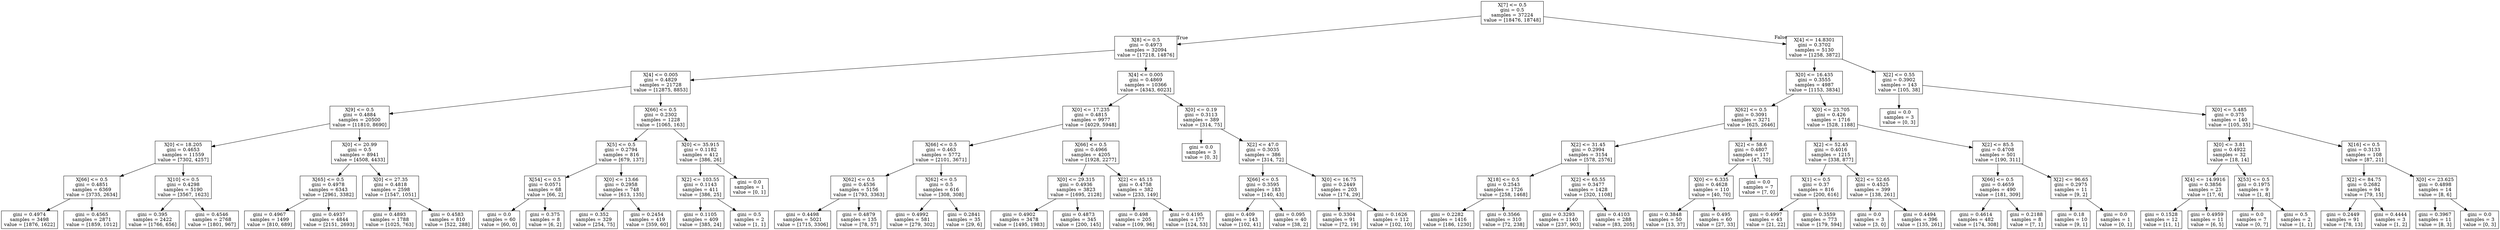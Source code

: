 digraph Tree {
node [shape=box] ;
0 [label="X[7] <= 0.5\ngini = 0.5\nsamples = 37224\nvalue = [18476, 18748]"] ;
1 [label="X[8] <= 0.5\ngini = 0.4973\nsamples = 32094\nvalue = [17218, 14876]"] ;
0 -> 1 [labeldistance=2.5, labelangle=45, headlabel="True"] ;
2 [label="X[4] <= 0.005\ngini = 0.4829\nsamples = 21728\nvalue = [12875, 8853]"] ;
1 -> 2 ;
3 [label="X[9] <= 0.5\ngini = 0.4884\nsamples = 20500\nvalue = [11810, 8690]"] ;
2 -> 3 ;
4 [label="X[0] <= 18.205\ngini = 0.4653\nsamples = 11559\nvalue = [7302, 4257]"] ;
3 -> 4 ;
5 [label="X[66] <= 0.5\ngini = 0.4851\nsamples = 6369\nvalue = [3735, 2634]"] ;
4 -> 5 ;
6 [label="gini = 0.4974\nsamples = 3498\nvalue = [1876, 1622]"] ;
5 -> 6 ;
7 [label="gini = 0.4565\nsamples = 2871\nvalue = [1859, 1012]"] ;
5 -> 7 ;
8 [label="X[10] <= 0.5\ngini = 0.4298\nsamples = 5190\nvalue = [3567, 1623]"] ;
4 -> 8 ;
9 [label="gini = 0.395\nsamples = 2422\nvalue = [1766, 656]"] ;
8 -> 9 ;
10 [label="gini = 0.4546\nsamples = 2768\nvalue = [1801, 967]"] ;
8 -> 10 ;
11 [label="X[0] <= 20.99\ngini = 0.5\nsamples = 8941\nvalue = [4508, 4433]"] ;
3 -> 11 ;
12 [label="X[65] <= 0.5\ngini = 0.4978\nsamples = 6343\nvalue = [2961, 3382]"] ;
11 -> 12 ;
13 [label="gini = 0.4967\nsamples = 1499\nvalue = [810, 689]"] ;
12 -> 13 ;
14 [label="gini = 0.4937\nsamples = 4844\nvalue = [2151, 2693]"] ;
12 -> 14 ;
15 [label="X[0] <= 27.35\ngini = 0.4818\nsamples = 2598\nvalue = [1547, 1051]"] ;
11 -> 15 ;
16 [label="gini = 0.4893\nsamples = 1788\nvalue = [1025, 763]"] ;
15 -> 16 ;
17 [label="gini = 0.4583\nsamples = 810\nvalue = [522, 288]"] ;
15 -> 17 ;
18 [label="X[66] <= 0.5\ngini = 0.2302\nsamples = 1228\nvalue = [1065, 163]"] ;
2 -> 18 ;
19 [label="X[5] <= 0.5\ngini = 0.2794\nsamples = 816\nvalue = [679, 137]"] ;
18 -> 19 ;
20 [label="X[54] <= 0.5\ngini = 0.0571\nsamples = 68\nvalue = [66, 2]"] ;
19 -> 20 ;
21 [label="gini = 0.0\nsamples = 60\nvalue = [60, 0]"] ;
20 -> 21 ;
22 [label="gini = 0.375\nsamples = 8\nvalue = [6, 2]"] ;
20 -> 22 ;
23 [label="X[0] <= 13.66\ngini = 0.2958\nsamples = 748\nvalue = [613, 135]"] ;
19 -> 23 ;
24 [label="gini = 0.352\nsamples = 329\nvalue = [254, 75]"] ;
23 -> 24 ;
25 [label="gini = 0.2454\nsamples = 419\nvalue = [359, 60]"] ;
23 -> 25 ;
26 [label="X[0] <= 35.915\ngini = 0.1182\nsamples = 412\nvalue = [386, 26]"] ;
18 -> 26 ;
27 [label="X[2] <= 103.55\ngini = 0.1143\nsamples = 411\nvalue = [386, 25]"] ;
26 -> 27 ;
28 [label="gini = 0.1105\nsamples = 409\nvalue = [385, 24]"] ;
27 -> 28 ;
29 [label="gini = 0.5\nsamples = 2\nvalue = [1, 1]"] ;
27 -> 29 ;
30 [label="gini = 0.0\nsamples = 1\nvalue = [0, 1]"] ;
26 -> 30 ;
31 [label="X[4] <= 0.005\ngini = 0.4869\nsamples = 10366\nvalue = [4343, 6023]"] ;
1 -> 31 ;
32 [label="X[0] <= 17.235\ngini = 0.4815\nsamples = 9977\nvalue = [4029, 5948]"] ;
31 -> 32 ;
33 [label="X[66] <= 0.5\ngini = 0.463\nsamples = 5772\nvalue = [2101, 3671]"] ;
32 -> 33 ;
34 [label="X[62] <= 0.5\ngini = 0.4536\nsamples = 5156\nvalue = [1793, 3363]"] ;
33 -> 34 ;
35 [label="gini = 0.4498\nsamples = 5021\nvalue = [1715, 3306]"] ;
34 -> 35 ;
36 [label="gini = 0.4879\nsamples = 135\nvalue = [78, 57]"] ;
34 -> 36 ;
37 [label="X[62] <= 0.5\ngini = 0.5\nsamples = 616\nvalue = [308, 308]"] ;
33 -> 37 ;
38 [label="gini = 0.4992\nsamples = 581\nvalue = [279, 302]"] ;
37 -> 38 ;
39 [label="gini = 0.2841\nsamples = 35\nvalue = [29, 6]"] ;
37 -> 39 ;
40 [label="X[66] <= 0.5\ngini = 0.4966\nsamples = 4205\nvalue = [1928, 2277]"] ;
32 -> 40 ;
41 [label="X[0] <= 29.315\ngini = 0.4936\nsamples = 3823\nvalue = [1695, 2128]"] ;
40 -> 41 ;
42 [label="gini = 0.4902\nsamples = 3478\nvalue = [1495, 1983]"] ;
41 -> 42 ;
43 [label="gini = 0.4873\nsamples = 345\nvalue = [200, 145]"] ;
41 -> 43 ;
44 [label="X[2] <= 45.15\ngini = 0.4758\nsamples = 382\nvalue = [233, 149]"] ;
40 -> 44 ;
45 [label="gini = 0.498\nsamples = 205\nvalue = [109, 96]"] ;
44 -> 45 ;
46 [label="gini = 0.4195\nsamples = 177\nvalue = [124, 53]"] ;
44 -> 46 ;
47 [label="X[0] <= 0.19\ngini = 0.3113\nsamples = 389\nvalue = [314, 75]"] ;
31 -> 47 ;
48 [label="gini = 0.0\nsamples = 3\nvalue = [0, 3]"] ;
47 -> 48 ;
49 [label="X[2] <= 47.0\ngini = 0.3035\nsamples = 386\nvalue = [314, 72]"] ;
47 -> 49 ;
50 [label="X[66] <= 0.5\ngini = 0.3595\nsamples = 183\nvalue = [140, 43]"] ;
49 -> 50 ;
51 [label="gini = 0.409\nsamples = 143\nvalue = [102, 41]"] ;
50 -> 51 ;
52 [label="gini = 0.095\nsamples = 40\nvalue = [38, 2]"] ;
50 -> 52 ;
53 [label="X[0] <= 16.75\ngini = 0.2449\nsamples = 203\nvalue = [174, 29]"] ;
49 -> 53 ;
54 [label="gini = 0.3304\nsamples = 91\nvalue = [72, 19]"] ;
53 -> 54 ;
55 [label="gini = 0.1626\nsamples = 112\nvalue = [102, 10]"] ;
53 -> 55 ;
56 [label="X[4] <= 14.8301\ngini = 0.3702\nsamples = 5130\nvalue = [1258, 3872]"] ;
0 -> 56 [labeldistance=2.5, labelangle=-45, headlabel="False"] ;
57 [label="X[0] <= 16.435\ngini = 0.3555\nsamples = 4987\nvalue = [1153, 3834]"] ;
56 -> 57 ;
58 [label="X[62] <= 0.5\ngini = 0.3091\nsamples = 3271\nvalue = [625, 2646]"] ;
57 -> 58 ;
59 [label="X[2] <= 31.45\ngini = 0.2994\nsamples = 3154\nvalue = [578, 2576]"] ;
58 -> 59 ;
60 [label="X[18] <= 0.5\ngini = 0.2543\nsamples = 1726\nvalue = [258, 1468]"] ;
59 -> 60 ;
61 [label="gini = 0.2282\nsamples = 1416\nvalue = [186, 1230]"] ;
60 -> 61 ;
62 [label="gini = 0.3566\nsamples = 310\nvalue = [72, 238]"] ;
60 -> 62 ;
63 [label="X[2] <= 65.55\ngini = 0.3477\nsamples = 1428\nvalue = [320, 1108]"] ;
59 -> 63 ;
64 [label="gini = 0.3293\nsamples = 1140\nvalue = [237, 903]"] ;
63 -> 64 ;
65 [label="gini = 0.4103\nsamples = 288\nvalue = [83, 205]"] ;
63 -> 65 ;
66 [label="X[2] <= 58.6\ngini = 0.4807\nsamples = 117\nvalue = [47, 70]"] ;
58 -> 66 ;
67 [label="X[0] <= 6.335\ngini = 0.4628\nsamples = 110\nvalue = [40, 70]"] ;
66 -> 67 ;
68 [label="gini = 0.3848\nsamples = 50\nvalue = [13, 37]"] ;
67 -> 68 ;
69 [label="gini = 0.495\nsamples = 60\nvalue = [27, 33]"] ;
67 -> 69 ;
70 [label="gini = 0.0\nsamples = 7\nvalue = [7, 0]"] ;
66 -> 70 ;
71 [label="X[0] <= 23.705\ngini = 0.426\nsamples = 1716\nvalue = [528, 1188]"] ;
57 -> 71 ;
72 [label="X[2] <= 52.45\ngini = 0.4016\nsamples = 1215\nvalue = [338, 877]"] ;
71 -> 72 ;
73 [label="X[1] <= 0.5\ngini = 0.37\nsamples = 816\nvalue = [200, 616]"] ;
72 -> 73 ;
74 [label="gini = 0.4997\nsamples = 43\nvalue = [21, 22]"] ;
73 -> 74 ;
75 [label="gini = 0.3559\nsamples = 773\nvalue = [179, 594]"] ;
73 -> 75 ;
76 [label="X[2] <= 52.65\ngini = 0.4525\nsamples = 399\nvalue = [138, 261]"] ;
72 -> 76 ;
77 [label="gini = 0.0\nsamples = 3\nvalue = [3, 0]"] ;
76 -> 77 ;
78 [label="gini = 0.4494\nsamples = 396\nvalue = [135, 261]"] ;
76 -> 78 ;
79 [label="X[2] <= 85.5\ngini = 0.4708\nsamples = 501\nvalue = [190, 311]"] ;
71 -> 79 ;
80 [label="X[66] <= 0.5\ngini = 0.4659\nsamples = 490\nvalue = [181, 309]"] ;
79 -> 80 ;
81 [label="gini = 0.4614\nsamples = 482\nvalue = [174, 308]"] ;
80 -> 81 ;
82 [label="gini = 0.2188\nsamples = 8\nvalue = [7, 1]"] ;
80 -> 82 ;
83 [label="X[2] <= 96.65\ngini = 0.2975\nsamples = 11\nvalue = [9, 2]"] ;
79 -> 83 ;
84 [label="gini = 0.18\nsamples = 10\nvalue = [9, 1]"] ;
83 -> 84 ;
85 [label="gini = 0.0\nsamples = 1\nvalue = [0, 1]"] ;
83 -> 85 ;
86 [label="X[2] <= 0.55\ngini = 0.3902\nsamples = 143\nvalue = [105, 38]"] ;
56 -> 86 ;
87 [label="gini = 0.0\nsamples = 3\nvalue = [0, 3]"] ;
86 -> 87 ;
88 [label="X[0] <= 5.485\ngini = 0.375\nsamples = 140\nvalue = [105, 35]"] ;
86 -> 88 ;
89 [label="X[0] <= 3.81\ngini = 0.4922\nsamples = 32\nvalue = [18, 14]"] ;
88 -> 89 ;
90 [label="X[4] <= 14.9916\ngini = 0.3856\nsamples = 23\nvalue = [17, 6]"] ;
89 -> 90 ;
91 [label="gini = 0.1528\nsamples = 12\nvalue = [11, 1]"] ;
90 -> 91 ;
92 [label="gini = 0.4959\nsamples = 11\nvalue = [6, 5]"] ;
90 -> 92 ;
93 [label="X[53] <= 0.5\ngini = 0.1975\nsamples = 9\nvalue = [1, 8]"] ;
89 -> 93 ;
94 [label="gini = 0.0\nsamples = 7\nvalue = [0, 7]"] ;
93 -> 94 ;
95 [label="gini = 0.5\nsamples = 2\nvalue = [1, 1]"] ;
93 -> 95 ;
96 [label="X[16] <= 0.5\ngini = 0.3133\nsamples = 108\nvalue = [87, 21]"] ;
88 -> 96 ;
97 [label="X[2] <= 84.75\ngini = 0.2682\nsamples = 94\nvalue = [79, 15]"] ;
96 -> 97 ;
98 [label="gini = 0.2449\nsamples = 91\nvalue = [78, 13]"] ;
97 -> 98 ;
99 [label="gini = 0.4444\nsamples = 3\nvalue = [1, 2]"] ;
97 -> 99 ;
100 [label="X[0] <= 23.625\ngini = 0.4898\nsamples = 14\nvalue = [8, 6]"] ;
96 -> 100 ;
101 [label="gini = 0.3967\nsamples = 11\nvalue = [8, 3]"] ;
100 -> 101 ;
102 [label="gini = 0.0\nsamples = 3\nvalue = [0, 3]"] ;
100 -> 102 ;
}